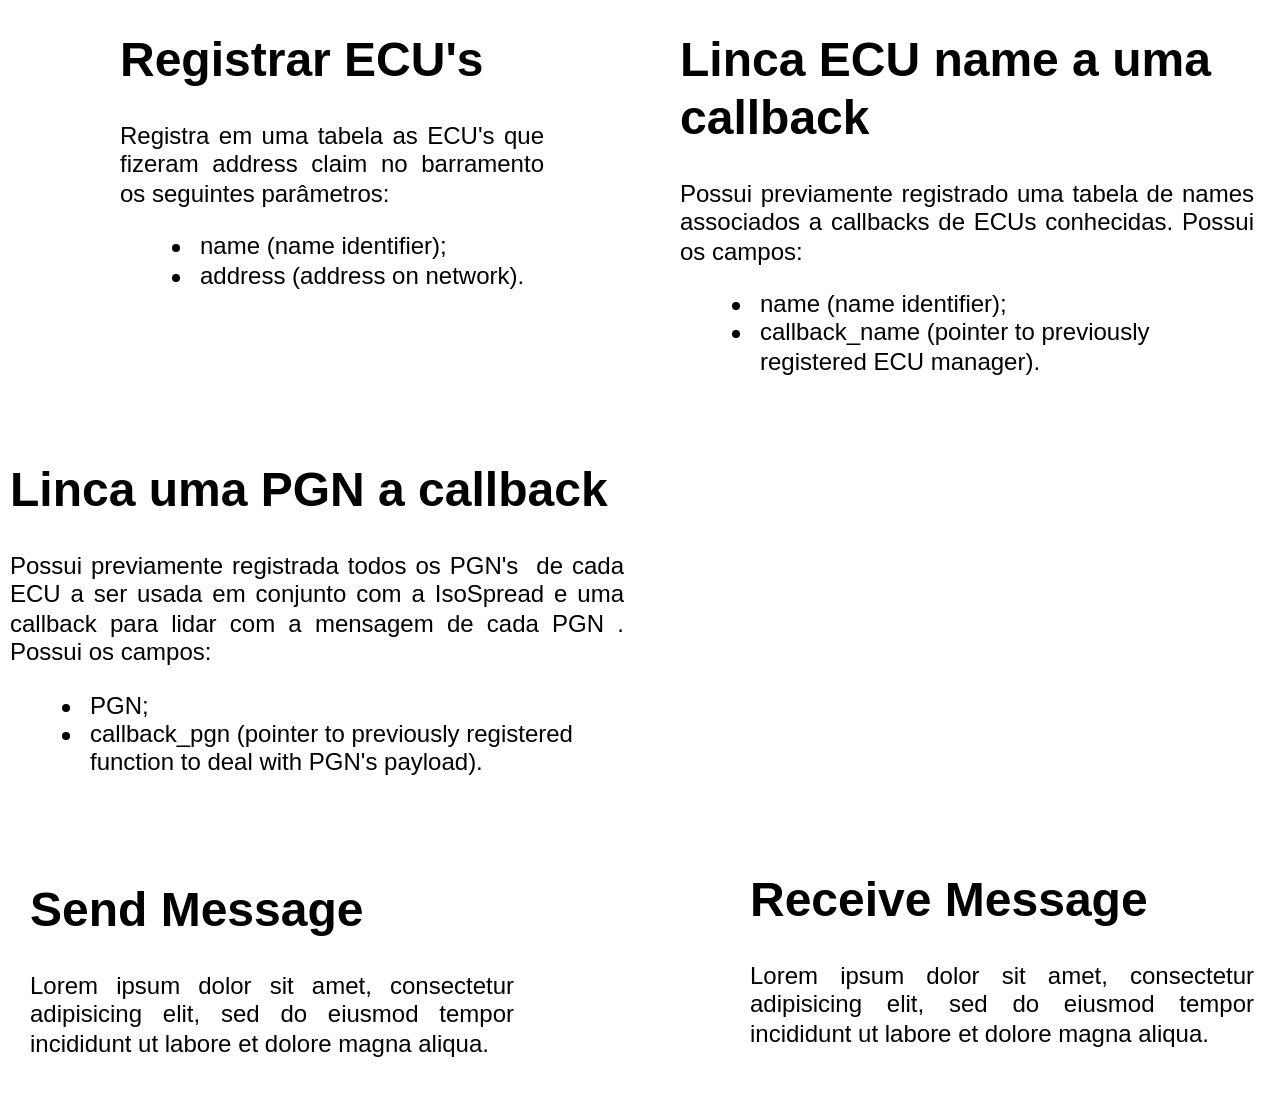 <mxfile version="23.1.5" type="github">
  <diagram name="Página-1" id="8xvFDHTsMIwnHShBx-MU">
    <mxGraphModel dx="1135" dy="638" grid="1" gridSize="5" guides="1" tooltips="1" connect="1" arrows="1" fold="1" page="1" pageScale="1" pageWidth="827" pageHeight="1169" background="none" math="0" shadow="0">
      <root>
        <mxCell id="0" />
        <mxCell id="1" parent="0" />
        <mxCell id="TR7ryQl5EBYibkMOO0rx-1" value="&lt;h1&gt;Registrar ECU&#39;s&lt;br&gt;&lt;/h1&gt;&lt;p align=&quot;justify&quot;&gt;Registra em uma tabela as ECU&#39;s que fizeram address claim no barramento os seguintes parâmetros:&lt;/p&gt;&lt;ul&gt;&lt;li&gt;name (name identifier);&lt;br&gt;&lt;/li&gt;&lt;li&gt;address (address on network).&lt;br&gt;&lt;/li&gt;&lt;/ul&gt;" style="text;html=1;spacing=5;spacingTop=-20;whiteSpace=wrap;overflow=hidden;rounded=0;" vertex="1" parent="1">
          <mxGeometry x="120" y="100" width="220" height="170" as="geometry" />
        </mxCell>
        <mxCell id="TR7ryQl5EBYibkMOO0rx-2" value="&lt;h1&gt;Linca ECU name a uma callback&lt;br&gt;&lt;/h1&gt;&lt;p align=&quot;justify&quot;&gt;Possui previamente registrado uma tabela de names associados a callbacks de ECUs conhecidas. Possui os campos:&lt;br&gt;&lt;/p&gt;&lt;ul&gt;&lt;li&gt;name (name identifier);&lt;br&gt;&lt;/li&gt;&lt;li&gt;callback_name (pointer to previously&lt;span data-text=&quot;previously&quot; data-start=&quot;11&quot; data-originaltext=&quot;previous&quot; data-end=&quot;18&quot; class=&quot;corrected-phrase ng-star-inserted&quot;&gt;&lt;/span&gt;&lt;span class=&quot;corrected-phrase__displayed-text corrected-phrase__displayed-text_no-correction ng-star-inserted&quot;&gt;&lt;/span&gt; registered ECU manager).&lt;/li&gt;&lt;/ul&gt;" style="text;html=1;spacing=5;spacingTop=-20;whiteSpace=wrap;overflow=hidden;rounded=0;" vertex="1" parent="1">
          <mxGeometry x="400" y="100" width="295" height="187.5" as="geometry" />
        </mxCell>
        <mxCell id="TR7ryQl5EBYibkMOO0rx-3" value="&lt;h1&gt;Linca uma PGN a callback &lt;br&gt;&lt;/h1&gt;&lt;p align=&quot;justify&quot;&gt;Possui previamente registrada todos os PGN&#39;s&amp;nbsp; de cada ECU a ser usada em conjunto com a IsoSpread e uma callback para lidar com a mensagem de cada PGN . Possui os campos:&lt;br&gt;&lt;/p&gt;&lt;ul&gt;&lt;li&gt;PGN;&lt;br&gt;&lt;/li&gt;&lt;li&gt;callback_pgn (pointer to&amp;nbsp;&lt;span data-text=&quot;previously&quot; data-start=&quot;11&quot; data-originaltext=&quot;previous&quot; data-end=&quot;18&quot; class=&quot;corrected-phrase ng-star-inserted&quot;&gt;&lt;/span&gt;&lt;span class=&quot;corrected-phrase__displayed-text corrected-phrase__displayed-text_no-correction ng-star-inserted&quot;&gt;&lt;/span&gt;previously registered function to deal with PGN&#39;s payload).&lt;/li&gt;&lt;/ul&gt;" style="text;html=1;spacing=5;spacingTop=-20;whiteSpace=wrap;overflow=hidden;rounded=0;" vertex="1" parent="1">
          <mxGeometry x="65" y="315" width="315" height="175" as="geometry" />
        </mxCell>
        <mxCell id="TR7ryQl5EBYibkMOO0rx-4" value="&lt;h1&gt;Send Message&lt;br&gt;&lt;/h1&gt;&lt;p align=&quot;justify&quot;&gt;Lorem ipsum dolor sit amet, consectetur adipisicing elit, sed do eiusmod tempor incididunt ut labore et dolore magna aliqua.&lt;/p&gt;" style="text;html=1;spacing=5;spacingTop=-20;whiteSpace=wrap;overflow=hidden;rounded=0;" vertex="1" parent="1">
          <mxGeometry x="75" y="525" width="250" height="120" as="geometry" />
        </mxCell>
        <mxCell id="TR7ryQl5EBYibkMOO0rx-5" value="&lt;h1&gt;Receive Message&lt;br&gt;&lt;/h1&gt;&lt;p align=&quot;justify&quot;&gt;Lorem ipsum dolor sit amet, consectetur adipisicing elit, sed do eiusmod tempor incididunt ut labore et dolore magna aliqua.&lt;/p&gt;" style="text;html=1;spacing=5;spacingTop=-20;whiteSpace=wrap;overflow=hidden;rounded=0;" vertex="1" parent="1">
          <mxGeometry x="435" y="520" width="260" height="115" as="geometry" />
        </mxCell>
      </root>
    </mxGraphModel>
  </diagram>
</mxfile>
